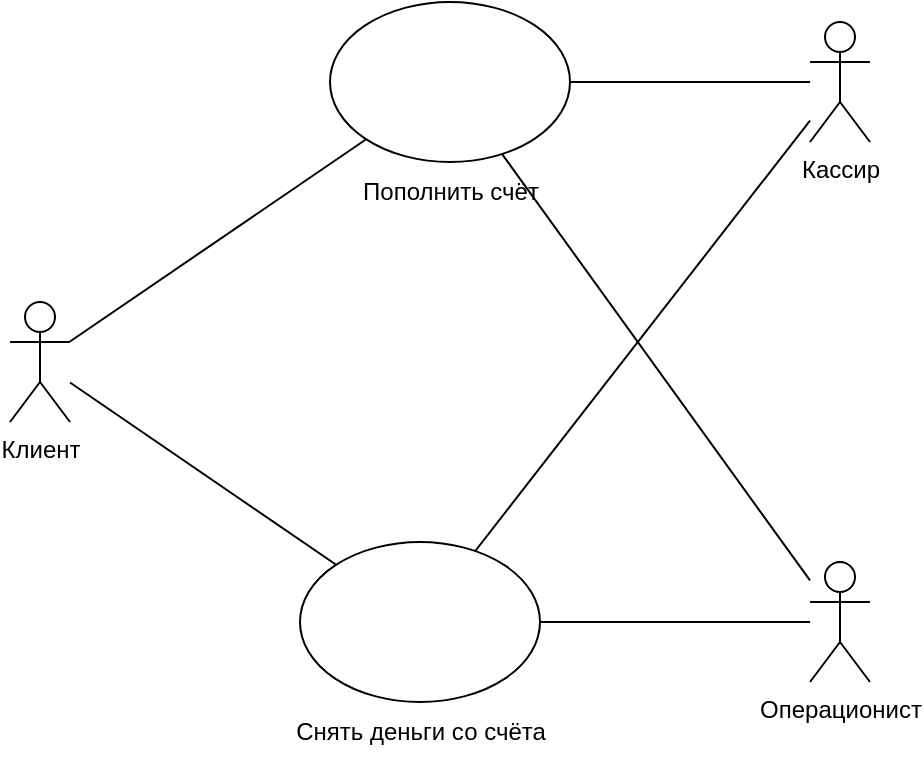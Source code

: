 <mxfile version="26.0.16">
  <diagram name="Страница — 1" id="yjSoz3KjU68cTE0iTZel">
    <mxGraphModel dx="1255" dy="829" grid="1" gridSize="10" guides="1" tooltips="1" connect="1" arrows="1" fold="1" page="1" pageScale="1" pageWidth="827" pageHeight="1169" math="0" shadow="0">
      <root>
        <mxCell id="0" />
        <mxCell id="1" parent="0" />
        <mxCell id="YL7lS1gMdx0zfag47Wu0-1" value="Клиент" style="shape=umlActor;verticalLabelPosition=bottom;verticalAlign=top;html=1;outlineConnect=0;" vertex="1" parent="1">
          <mxGeometry x="90" y="270" width="30" height="60" as="geometry" />
        </mxCell>
        <mxCell id="YL7lS1gMdx0zfag47Wu0-3" value="Кассир" style="shape=umlActor;verticalLabelPosition=bottom;verticalAlign=top;html=1;outlineConnect=0;" vertex="1" parent="1">
          <mxGeometry x="490" y="130" width="30" height="60" as="geometry" />
        </mxCell>
        <mxCell id="YL7lS1gMdx0zfag47Wu0-4" value="Операционист" style="shape=umlActor;verticalLabelPosition=bottom;verticalAlign=top;html=1;outlineConnect=0;" vertex="1" parent="1">
          <mxGeometry x="490" y="400" width="30" height="60" as="geometry" />
        </mxCell>
        <mxCell id="YL7lS1gMdx0zfag47Wu0-7" value="" style="ellipse;whiteSpace=wrap;html=1;" vertex="1" parent="1">
          <mxGeometry x="235" y="390" width="120" height="80" as="geometry" />
        </mxCell>
        <mxCell id="YL7lS1gMdx0zfag47Wu0-8" value="Снять деньги со счёта" style="text;html=1;align=center;verticalAlign=middle;resizable=0;points=[];autosize=1;strokeColor=none;fillColor=none;" vertex="1" parent="1">
          <mxGeometry x="220" y="470" width="150" height="30" as="geometry" />
        </mxCell>
        <mxCell id="YL7lS1gMdx0zfag47Wu0-9" value="" style="ellipse;whiteSpace=wrap;html=1;" vertex="1" parent="1">
          <mxGeometry x="250" y="120" width="120" height="80" as="geometry" />
        </mxCell>
        <mxCell id="YL7lS1gMdx0zfag47Wu0-10" value="Пополнить счёт" style="text;html=1;align=center;verticalAlign=middle;resizable=0;points=[];autosize=1;strokeColor=none;fillColor=none;" vertex="1" parent="1">
          <mxGeometry x="255" y="200" width="110" height="30" as="geometry" />
        </mxCell>
        <mxCell id="YL7lS1gMdx0zfag47Wu0-13" value="" style="endArrow=none;html=1;rounded=0;" edge="1" parent="1" source="YL7lS1gMdx0zfag47Wu0-7" target="YL7lS1gMdx0zfag47Wu0-1">
          <mxGeometry width="50" height="50" relative="1" as="geometry">
            <mxPoint x="190" y="430" as="sourcePoint" />
            <mxPoint x="240" y="380" as="targetPoint" />
          </mxGeometry>
        </mxCell>
        <mxCell id="YL7lS1gMdx0zfag47Wu0-14" value="" style="endArrow=none;html=1;rounded=0;" edge="1" parent="1" source="YL7lS1gMdx0zfag47Wu0-1" target="YL7lS1gMdx0zfag47Wu0-9">
          <mxGeometry width="50" height="50" relative="1" as="geometry">
            <mxPoint x="190" y="430" as="sourcePoint" />
            <mxPoint x="240" y="380" as="targetPoint" />
          </mxGeometry>
        </mxCell>
        <mxCell id="YL7lS1gMdx0zfag47Wu0-15" value="" style="endArrow=none;html=1;rounded=0;" edge="1" parent="1" source="YL7lS1gMdx0zfag47Wu0-9" target="YL7lS1gMdx0zfag47Wu0-3">
          <mxGeometry width="50" height="50" relative="1" as="geometry">
            <mxPoint x="190" y="430" as="sourcePoint" />
            <mxPoint x="240" y="380" as="targetPoint" />
          </mxGeometry>
        </mxCell>
        <mxCell id="YL7lS1gMdx0zfag47Wu0-16" value="" style="endArrow=none;html=1;rounded=0;" edge="1" parent="1" source="YL7lS1gMdx0zfag47Wu0-7" target="YL7lS1gMdx0zfag47Wu0-4">
          <mxGeometry width="50" height="50" relative="1" as="geometry">
            <mxPoint x="190" y="430" as="sourcePoint" />
            <mxPoint x="240" y="380" as="targetPoint" />
          </mxGeometry>
        </mxCell>
        <mxCell id="YL7lS1gMdx0zfag47Wu0-17" value="" style="endArrow=none;html=1;rounded=0;" edge="1" parent="1" source="YL7lS1gMdx0zfag47Wu0-7" target="YL7lS1gMdx0zfag47Wu0-3">
          <mxGeometry width="50" height="50" relative="1" as="geometry">
            <mxPoint x="190" y="430" as="sourcePoint" />
            <mxPoint x="240" y="380" as="targetPoint" />
          </mxGeometry>
        </mxCell>
        <mxCell id="YL7lS1gMdx0zfag47Wu0-18" value="" style="endArrow=none;html=1;rounded=0;" edge="1" parent="1" source="YL7lS1gMdx0zfag47Wu0-9" target="YL7lS1gMdx0zfag47Wu0-4">
          <mxGeometry width="50" height="50" relative="1" as="geometry">
            <mxPoint x="420" y="420" as="sourcePoint" />
            <mxPoint x="470" y="370" as="targetPoint" />
          </mxGeometry>
        </mxCell>
      </root>
    </mxGraphModel>
  </diagram>
</mxfile>
